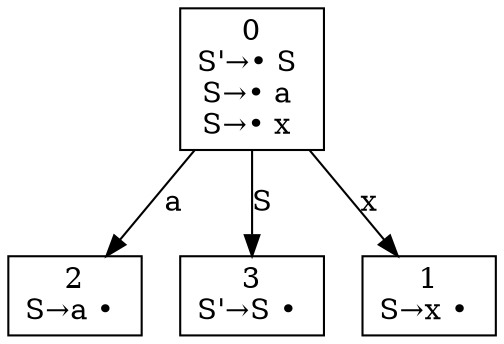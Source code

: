 digraph d{
node [shape=box];
n0 [label=<0<br/>S'&rarr;&bull; S <br/>S&rarr;&bull; a <br/>S&rarr;&bull; x <br/>>];n2 [label=<2<br/>S&rarr;a &bull; <br/>>];n3 [label=<3<br/>S'&rarr;S &bull; <br/>>];n1 [label=<1<br/>S&rarr;x &bull; <br/>>];n0->n3 [label="S"];
n0->n2 [label="a"];
n0->n1 [label="x"];
}
